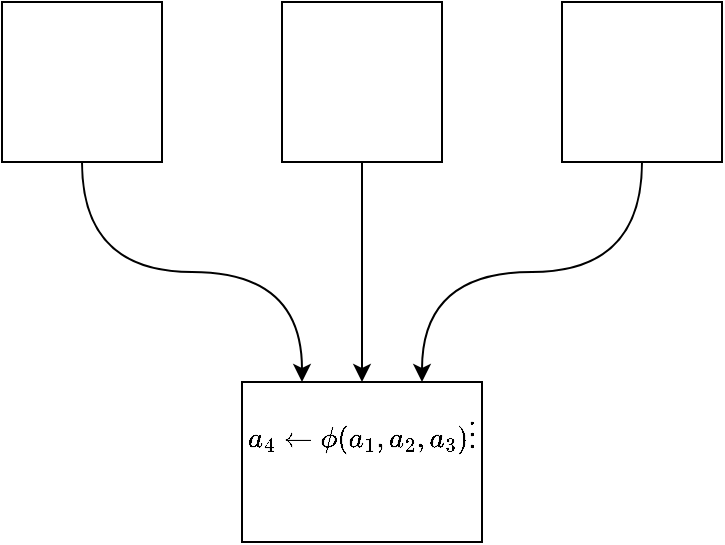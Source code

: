 <mxfile version="14.6.13" type="device"><diagram id="5VoJZcqgOH31zhsyhRNn" name="第 1 页"><mxGraphModel dx="593" dy="347" grid="1" gridSize="10" guides="1" tooltips="1" connect="1" arrows="1" fold="1" page="1" pageScale="1" pageWidth="827" pageHeight="1169" math="1" shadow="0"><root><mxCell id="0"/><mxCell id="1" parent="0"/><mxCell id="RpHzcwrGsduZNHGgF6YB-1" value="" style="whiteSpace=wrap;html=1;" vertex="1" parent="1"><mxGeometry x="300" y="390" width="120" height="80" as="geometry"/></mxCell><mxCell id="RpHzcwrGsduZNHGgF6YB-6" style="edgeStyle=orthogonalEdgeStyle;rounded=0;orthogonalLoop=1;jettySize=auto;html=1;exitX=0.5;exitY=1;exitDx=0;exitDy=0;entryX=0.25;entryY=0;entryDx=0;entryDy=0;curved=1;" edge="1" parent="1" source="RpHzcwrGsduZNHGgF6YB-2" target="RpHzcwrGsduZNHGgF6YB-1"><mxGeometry relative="1" as="geometry"/></mxCell><mxCell id="RpHzcwrGsduZNHGgF6YB-2" value="" style="whiteSpace=wrap;html=1;aspect=fixed;" vertex="1" parent="1"><mxGeometry x="180" y="200" width="80" height="80" as="geometry"/></mxCell><mxCell id="RpHzcwrGsduZNHGgF6YB-5" style="edgeStyle=orthogonalEdgeStyle;rounded=0;orthogonalLoop=1;jettySize=auto;html=1;" edge="1" parent="1" source="RpHzcwrGsduZNHGgF6YB-3" target="RpHzcwrGsduZNHGgF6YB-1"><mxGeometry relative="1" as="geometry"/></mxCell><mxCell id="RpHzcwrGsduZNHGgF6YB-3" value="" style="whiteSpace=wrap;html=1;aspect=fixed;" vertex="1" parent="1"><mxGeometry x="320" y="200" width="80" height="80" as="geometry"/></mxCell><mxCell id="RpHzcwrGsduZNHGgF6YB-7" style="edgeStyle=orthogonalEdgeStyle;curved=1;rounded=0;orthogonalLoop=1;jettySize=auto;html=1;entryX=0.75;entryY=0;entryDx=0;entryDy=0;exitX=0.5;exitY=1;exitDx=0;exitDy=0;" edge="1" parent="1" source="RpHzcwrGsduZNHGgF6YB-4" target="RpHzcwrGsduZNHGgF6YB-1"><mxGeometry relative="1" as="geometry"/></mxCell><mxCell id="RpHzcwrGsduZNHGgF6YB-4" value="" style="whiteSpace=wrap;html=1;aspect=fixed;" vertex="1" parent="1"><mxGeometry x="460" y="200" width="80" height="80" as="geometry"/></mxCell><mxCell id="RpHzcwrGsduZNHGgF6YB-8" value="&lt;font style=&quot;font-size: 12px&quot;&gt;$$&lt;br&gt;a_4\gets\phi(a_1,a_2,a_3)\\&lt;br&gt;\vdots&lt;br&gt;$$&lt;/font&gt;" style="text;html=1;strokeColor=none;fillColor=none;align=center;verticalAlign=middle;whiteSpace=wrap;rounded=0;" vertex="1" parent="1"><mxGeometry x="300" y="400" width="120" height="30" as="geometry"/></mxCell></root></mxGraphModel></diagram></mxfile>